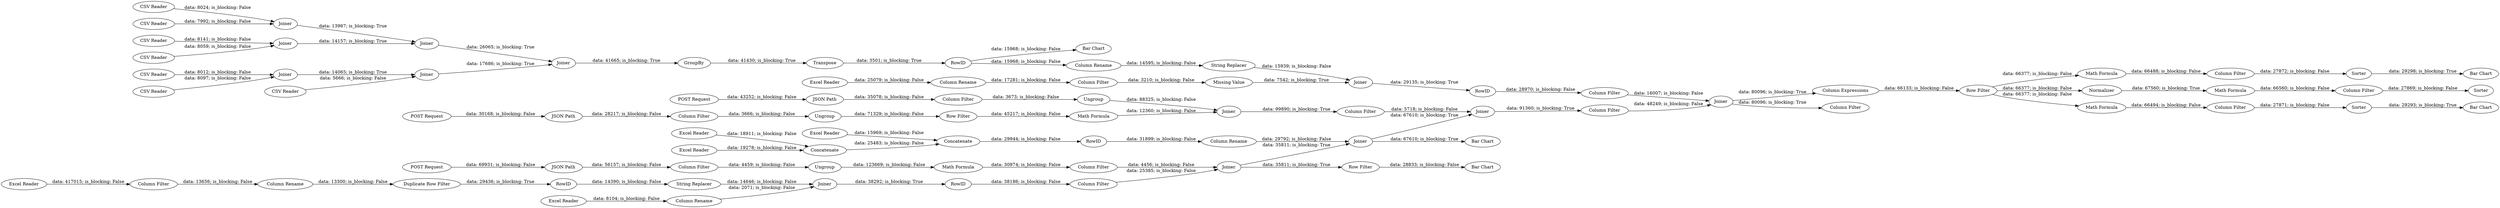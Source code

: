 digraph {
	"1090178099502699342_16" [label="Column Filter"]
	"1090178099502699342_71" [label="Column Filter"]
	"1090178099502699342_74" [label="String Replacer"]
	"1090178099502699342_82" [label="Math Formula"]
	"1090178099502699342_37" [label=Joiner]
	"1090178099502699342_28" [label="Bar Chart"]
	"1090178099502699342_25" [label=RowID]
	"1090178099502699342_3" [label="Column Filter"]
	"1090178099502699342_34" [label="JSON Path"]
	"1090178099502699342_10" [label="Column Filter"]
	"1090178099502699342_24" [label=Concatenate]
	"1090178099502699342_39" [label=Joiner]
	"1090178099502699342_72" [label="Missing Value"]
	"1090178099502699342_22" [label="Excel Reader"]
	"1090178099502699342_9" [label="JSON Path"]
	"1090178099502699342_21" [label="Excel Reader"]
	"1090178099502699342_38" [label="Column Filter"]
	"1090178099502699342_57" [label=GroupBy]
	"1090178099502699342_88" [label=Sorter]
	"1090178099502699342_69" [label="Excel Reader"]
	"1090178099502699342_47" [label="CSV Reader"]
	"1090178099502699342_7" [label="String Replacer"]
	"1090178099502699342_85" [label=Sorter]
	"1090178099502699342_27" [label=Joiner]
	"1090178099502699342_32" [label="Column Filter"]
	"1090178099502699342_80" [label="Column Expressions"]
	"1090178099502699342_64" [label="Math Formula"]
	"1090178099502699342_36" [label="Row Filter"]
	"1090178099502699342_59" [label=Transpose]
	"1090178099502699342_54" [label=Joiner]
	"1090178099502699342_40" [label="Column Filter"]
	"1090178099502699342_84" [label="Column Filter"]
	"1090178099502699342_44" [label="CSV Reader"]
	"1090178099502699342_31" [label=Ungroup]
	"1090178099502699342_52" [label=Joiner]
	"1090178099502699342_45" [label="CSV Reader"]
	"1090178099502699342_1" [label="Excel Reader"]
	"1090178099502699342_33" [label="POST Request"]
	"1090178099502699342_62" [label="Bar Chart"]
	"1090178099502699342_93" [label="Math Formula"]
	"1090178099502699342_81" [label="Row Filter"]
	"1090178099502699342_53" [label=Joiner]
	"1090178099502699342_79" [label="Column Filter"]
	"1090178099502699342_11" [label=Ungroup]
	"1090178099502699342_35" [label=Ungroup]
	"1090178099502699342_67" [label="CSV Reader"]
	"1090178099502699342_20" [label="Excel Reader"]
	"1090178099502699342_5" [label="Duplicate Row Filter"]
	"1090178099502699342_90" [label="Bar Chart"]
	"1090178099502699342_66" [label="Row Filter"]
	"1090178099502699342_46" [label="CSV Reader"]
	"1090178099502699342_41" [label="CSV Reader"]
	"1090178099502699342_18" [label="Column Filter"]
	"1090178099502699342_48" [label="CSV Reader"]
	"1090178099502699342_61" [label=RowID]
	"1090178099502699342_77" [label="Column Rename"]
	"1090178099502699342_29" [label="POST Request"]
	"1090178099502699342_75" [label=RowID]
	"1090178099502699342_92" [label=Normalizer]
	"1090178099502699342_15" [label=RowID]
	"1090178099502699342_4" [label="Column Rename"]
	"1090178099502699342_78" [label=Joiner]
	"1090178099502699342_51" [label=Joiner]
	"1090178099502699342_94" [label="Column Filter"]
	"1090178099502699342_26" [label="Column Rename"]
	"1090178099502699342_55" [label=Joiner]
	"1090178099502699342_87" [label="Column Filter"]
	"1090178099502699342_8" [label="POST Request"]
	"1090178099502699342_73" [label=Joiner]
	"1090178099502699342_14" [label=Joiner]
	"1090178099502699342_17" [label=Joiner]
	"1090178099502699342_63" [label="Bar Chart"]
	"1090178099502699342_70" [label="Column Rename"]
	"1090178099502699342_68" [label=Joiner]
	"1090178099502699342_76" [label="Column Filter"]
	"1090178099502699342_13" [label="Column Rename"]
	"1090178099502699342_91" [label="Bar Chart"]
	"1090178099502699342_95" [label=Sorter]
	"1090178099502699342_86" [label="Math Formula"]
	"1090178099502699342_19" [label="Math Formula"]
	"1090178099502699342_6" [label=RowID]
	"1090178099502699342_30" [label="JSON Path"]
	"1090178099502699342_12" [label="Excel Reader"]
	"1090178099502699342_23" [label=Concatenate]
	"1090178099502699342_65" [label="Column Filter"]
	"1090178099502699342_32" -> "1090178099502699342_31" [label="data: 3666; is_blocking: False"]
	"1090178099502699342_81" -> "1090178099502699342_86" [label="data: 66377; is_blocking: False"]
	"1090178099502699342_46" -> "1090178099502699342_53" [label="data: 7992; is_blocking: False"]
	"1090178099502699342_23" -> "1090178099502699342_24" [label="data: 25483; is_blocking: False"]
	"1090178099502699342_72" -> "1090178099502699342_73" [label="data: 7542; is_blocking: True"]
	"1090178099502699342_13" -> "1090178099502699342_14" [label="data: 2071; is_blocking: False"]
	"1090178099502699342_88" -> "1090178099502699342_91" [label="data: 29293; is_blocking: True"]
	"1090178099502699342_39" -> "1090178099502699342_40" [label="data: 91360; is_blocking: True"]
	"1090178099502699342_6" -> "1090178099502699342_7" [label="data: 14390; is_blocking: False"]
	"1090178099502699342_59" -> "1090178099502699342_61" [label="data: 3501; is_blocking: True"]
	"1090178099502699342_1" -> "1090178099502699342_3" [label="data: 417015; is_blocking: False"]
	"1090178099502699342_26" -> "1090178099502699342_27" [label="data: 29792; is_blocking: False"]
	"1090178099502699342_75" -> "1090178099502699342_76" [label="data: 28970; is_blocking: False"]
	"1090178099502699342_44" -> "1090178099502699342_51" [label="data: 8141; is_blocking: False"]
	"1090178099502699342_65" -> "1090178099502699342_17" [label="data: 4456; is_blocking: False"]
	"1090178099502699342_18" -> "1090178099502699342_35" [label="data: 3673; is_blocking: False"]
	"1090178099502699342_20" -> "1090178099502699342_23" [label="data: 19278; is_blocking: False"]
	"1090178099502699342_55" -> "1090178099502699342_57" [label="data: 41665; is_blocking: True"]
	"1090178099502699342_17" -> "1090178099502699342_66" [label="data: 35811; is_blocking: True"]
	"1090178099502699342_94" -> "1090178099502699342_95" [label="data: 27869; is_blocking: False"]
	"1090178099502699342_34" -> "1090178099502699342_18" [label="data: 35078; is_blocking: False"]
	"1090178099502699342_4" -> "1090178099502699342_5" [label="data: 13300; is_blocking: False"]
	"1090178099502699342_19" -> "1090178099502699342_37" [label="data: 12360; is_blocking: False"]
	"1090178099502699342_10" -> "1090178099502699342_11" [label="data: 4459; is_blocking: False"]
	"1090178099502699342_57" -> "1090178099502699342_59" [label="data: 41430; is_blocking: True"]
	"1090178099502699342_12" -> "1090178099502699342_13" [label="data: 8104; is_blocking: False"]
	"1090178099502699342_21" -> "1090178099502699342_23" [label="data: 18911; is_blocking: False"]
	"1090178099502699342_73" -> "1090178099502699342_75" [label="data: 29135; is_blocking: True"]
	"1090178099502699342_70" -> "1090178099502699342_71" [label="data: 17281; is_blocking: False"]
	"1090178099502699342_74" -> "1090178099502699342_73" [label="data: 15939; is_blocking: False"]
	"1090178099502699342_87" -> "1090178099502699342_88" [label="data: 27871; is_blocking: False"]
	"1090178099502699342_3" -> "1090178099502699342_4" [label="data: 13656; is_blocking: False"]
	"1090178099502699342_45" -> "1090178099502699342_53" [label="data: 8024; is_blocking: False"]
	"1090178099502699342_77" -> "1090178099502699342_74" [label="data: 14595; is_blocking: False"]
	"1090178099502699342_41" -> "1090178099502699342_51" [label="data: 8059; is_blocking: False"]
	"1090178099502699342_76" -> "1090178099502699342_78" [label="data: 16007; is_blocking: False"]
	"1090178099502699342_86" -> "1090178099502699342_87" [label="data: 66494; is_blocking: False"]
	"1090178099502699342_64" -> "1090178099502699342_65" [label="data: 30974; is_blocking: False"]
	"1090178099502699342_40" -> "1090178099502699342_78" [label="data: 48249; is_blocking: False"]
	"1090178099502699342_33" -> "1090178099502699342_34" [label="data: 43252; is_blocking: False"]
	"1090178099502699342_5" -> "1090178099502699342_6" [label="data: 29436; is_blocking: True"]
	"1090178099502699342_48" -> "1090178099502699342_52" [label="data: 8097; is_blocking: False"]
	"1090178099502699342_66" -> "1090178099502699342_63" [label="data: 28833; is_blocking: False"]
	"1090178099502699342_36" -> "1090178099502699342_19" [label="data: 45217; is_blocking: False"]
	"1090178099502699342_29" -> "1090178099502699342_30" [label="data: 30168; is_blocking: False"]
	"1090178099502699342_61" -> "1090178099502699342_62" [label="data: 15968; is_blocking: False"]
	"1090178099502699342_61" -> "1090178099502699342_77" [label="data: 15968; is_blocking: False"]
	"1090178099502699342_93" -> "1090178099502699342_94" [label="data: 66560; is_blocking: False"]
	"1090178099502699342_27" -> "1090178099502699342_28" [label="data: 67610; is_blocking: True"]
	"1090178099502699342_25" -> "1090178099502699342_26" [label="data: 31899; is_blocking: False"]
	"1090178099502699342_78" -> "1090178099502699342_79" [label="data: 80096; is_blocking: True"]
	"1090178099502699342_52" -> "1090178099502699342_68" [label="data: 14065; is_blocking: True"]
	"1090178099502699342_85" -> "1090178099502699342_90" [label="data: 29298; is_blocking: True"]
	"1090178099502699342_54" -> "1090178099502699342_55" [label="data: 26065; is_blocking: True"]
	"1090178099502699342_8" -> "1090178099502699342_9" [label="data: 69931; is_blocking: False"]
	"1090178099502699342_53" -> "1090178099502699342_54" [label="data: 13967; is_blocking: True"]
	"1090178099502699342_31" -> "1090178099502699342_36" [label="data: 71329; is_blocking: False"]
	"1090178099502699342_16" -> "1090178099502699342_17" [label="data: 25385; is_blocking: False"]
	"1090178099502699342_17" -> "1090178099502699342_27" [label="data: 35811; is_blocking: True"]
	"1090178099502699342_82" -> "1090178099502699342_84" [label="data: 66488; is_blocking: False"]
	"1090178099502699342_69" -> "1090178099502699342_70" [label="data: 25079; is_blocking: False"]
	"1090178099502699342_84" -> "1090178099502699342_85" [label="data: 27872; is_blocking: False"]
	"1090178099502699342_78" -> "1090178099502699342_80" [label="data: 80096; is_blocking: True"]
	"1090178099502699342_81" -> "1090178099502699342_92" [label="data: 66377; is_blocking: False"]
	"1090178099502699342_38" -> "1090178099502699342_39" [label="data: 5718; is_blocking: False"]
	"1090178099502699342_22" -> "1090178099502699342_24" [label="data: 15969; is_blocking: False"]
	"1090178099502699342_80" -> "1090178099502699342_81" [label="data: 66133; is_blocking: False"]
	"1090178099502699342_51" -> "1090178099502699342_54" [label="data: 14157; is_blocking: True"]
	"1090178099502699342_7" -> "1090178099502699342_14" [label="data: 14646; is_blocking: False"]
	"1090178099502699342_67" -> "1090178099502699342_68" [label="data: 5666; is_blocking: False"]
	"1090178099502699342_27" -> "1090178099502699342_39" [label="data: 67610; is_blocking: True"]
	"1090178099502699342_81" -> "1090178099502699342_82" [label="data: 66377; is_blocking: False"]
	"1090178099502699342_24" -> "1090178099502699342_25" [label="data: 29944; is_blocking: False"]
	"1090178099502699342_9" -> "1090178099502699342_10" [label="data: 56157; is_blocking: False"]
	"1090178099502699342_92" -> "1090178099502699342_93" [label="data: 67560; is_blocking: True"]
	"1090178099502699342_35" -> "1090178099502699342_37" [label="data: 88325; is_blocking: False"]
	"1090178099502699342_68" -> "1090178099502699342_55" [label="data: 17686; is_blocking: True"]
	"1090178099502699342_15" -> "1090178099502699342_16" [label="data: 38186; is_blocking: False"]
	"1090178099502699342_37" -> "1090178099502699342_38" [label="data: 99890; is_blocking: True"]
	"1090178099502699342_30" -> "1090178099502699342_32" [label="data: 28217; is_blocking: False"]
	"1090178099502699342_47" -> "1090178099502699342_52" [label="data: 8012; is_blocking: False"]
	"1090178099502699342_71" -> "1090178099502699342_72" [label="data: 3210; is_blocking: False"]
	"1090178099502699342_14" -> "1090178099502699342_15" [label="data: 38292; is_blocking: True"]
	"1090178099502699342_11" -> "1090178099502699342_64" [label="data: 123669; is_blocking: False"]
	rankdir=LR
}

